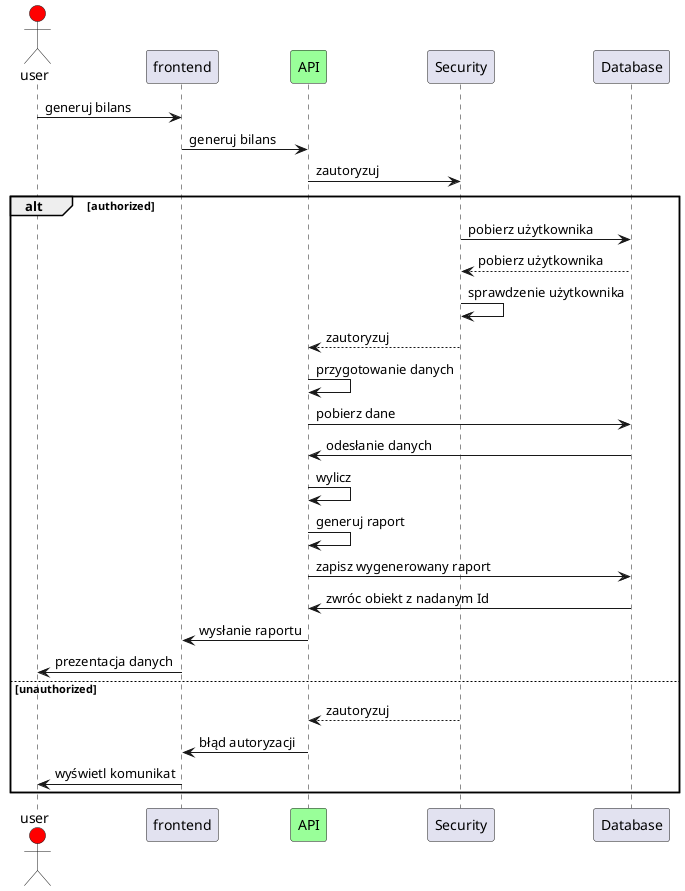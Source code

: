 @startuml
actor u as "user" #red
participant f as "frontend"
participant api as "API"  #99FF99
participant s as "Security"
participant db as "Database"

'Alice->Bob: Authentication Request
u->f: generuj bilans
f->api: generuj bilans
api->s: zautoryzuj

alt authorized
    s->db: pobierz użytkownika
    db-->s: pobierz użytkownika
    s->s: sprawdzenie użytkownika

    s-->api: zautoryzuj

    api->api: przygotowanie danych
    api->db: pobierz dane
    db->api: odesłanie danych
    api->api: wylicz
    api->api: generuj raport
    api->db: zapisz wygenerowany raport
    db->api: zwróc obiekt z nadanym Id
    api->f: wysłanie raportu
    f->u: prezentacja danych

else unauthorized
    s-->api: zautoryzuj
    api->f: błąd autoryzacji
    f->u: wyświetl komunikat
end

@endumlóó